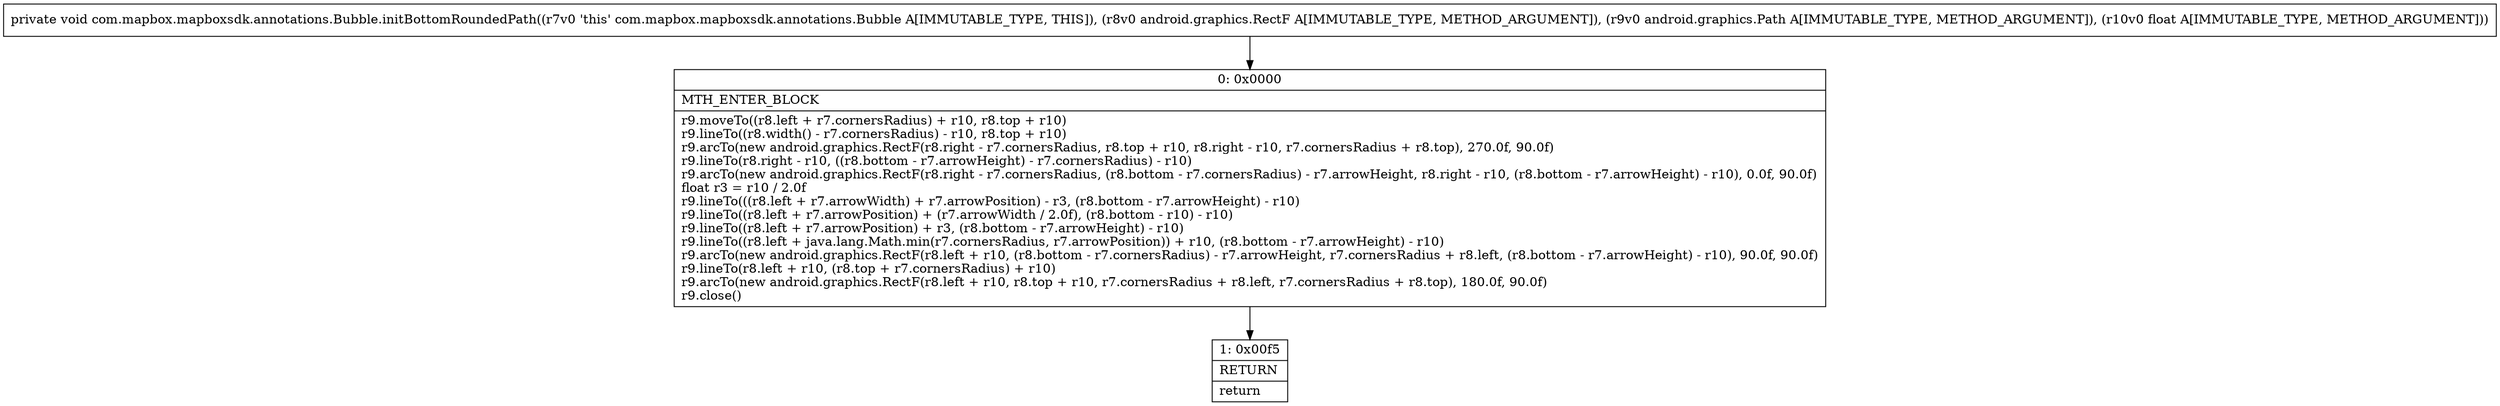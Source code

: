 digraph "CFG forcom.mapbox.mapboxsdk.annotations.Bubble.initBottomRoundedPath(Landroid\/graphics\/RectF;Landroid\/graphics\/Path;F)V" {
Node_0 [shape=record,label="{0\:\ 0x0000|MTH_ENTER_BLOCK\l|r9.moveTo((r8.left + r7.cornersRadius) + r10, r8.top + r10)\lr9.lineTo((r8.width() \- r7.cornersRadius) \- r10, r8.top + r10)\lr9.arcTo(new android.graphics.RectF(r8.right \- r7.cornersRadius, r8.top + r10, r8.right \- r10, r7.cornersRadius + r8.top), 270.0f, 90.0f)\lr9.lineTo(r8.right \- r10, ((r8.bottom \- r7.arrowHeight) \- r7.cornersRadius) \- r10)\lr9.arcTo(new android.graphics.RectF(r8.right \- r7.cornersRadius, (r8.bottom \- r7.cornersRadius) \- r7.arrowHeight, r8.right \- r10, (r8.bottom \- r7.arrowHeight) \- r10), 0.0f, 90.0f)\lfloat r3 = r10 \/ 2.0f\lr9.lineTo(((r8.left + r7.arrowWidth) + r7.arrowPosition) \- r3, (r8.bottom \- r7.arrowHeight) \- r10)\lr9.lineTo((r8.left + r7.arrowPosition) + (r7.arrowWidth \/ 2.0f), (r8.bottom \- r10) \- r10)\lr9.lineTo((r8.left + r7.arrowPosition) + r3, (r8.bottom \- r7.arrowHeight) \- r10)\lr9.lineTo((r8.left + java.lang.Math.min(r7.cornersRadius, r7.arrowPosition)) + r10, (r8.bottom \- r7.arrowHeight) \- r10)\lr9.arcTo(new android.graphics.RectF(r8.left + r10, (r8.bottom \- r7.cornersRadius) \- r7.arrowHeight, r7.cornersRadius + r8.left, (r8.bottom \- r7.arrowHeight) \- r10), 90.0f, 90.0f)\lr9.lineTo(r8.left + r10, (r8.top + r7.cornersRadius) + r10)\lr9.arcTo(new android.graphics.RectF(r8.left + r10, r8.top + r10, r7.cornersRadius + r8.left, r7.cornersRadius + r8.top), 180.0f, 90.0f)\lr9.close()\l}"];
Node_1 [shape=record,label="{1\:\ 0x00f5|RETURN\l|return\l}"];
MethodNode[shape=record,label="{private void com.mapbox.mapboxsdk.annotations.Bubble.initBottomRoundedPath((r7v0 'this' com.mapbox.mapboxsdk.annotations.Bubble A[IMMUTABLE_TYPE, THIS]), (r8v0 android.graphics.RectF A[IMMUTABLE_TYPE, METHOD_ARGUMENT]), (r9v0 android.graphics.Path A[IMMUTABLE_TYPE, METHOD_ARGUMENT]), (r10v0 float A[IMMUTABLE_TYPE, METHOD_ARGUMENT])) }"];
MethodNode -> Node_0;
Node_0 -> Node_1;
}


